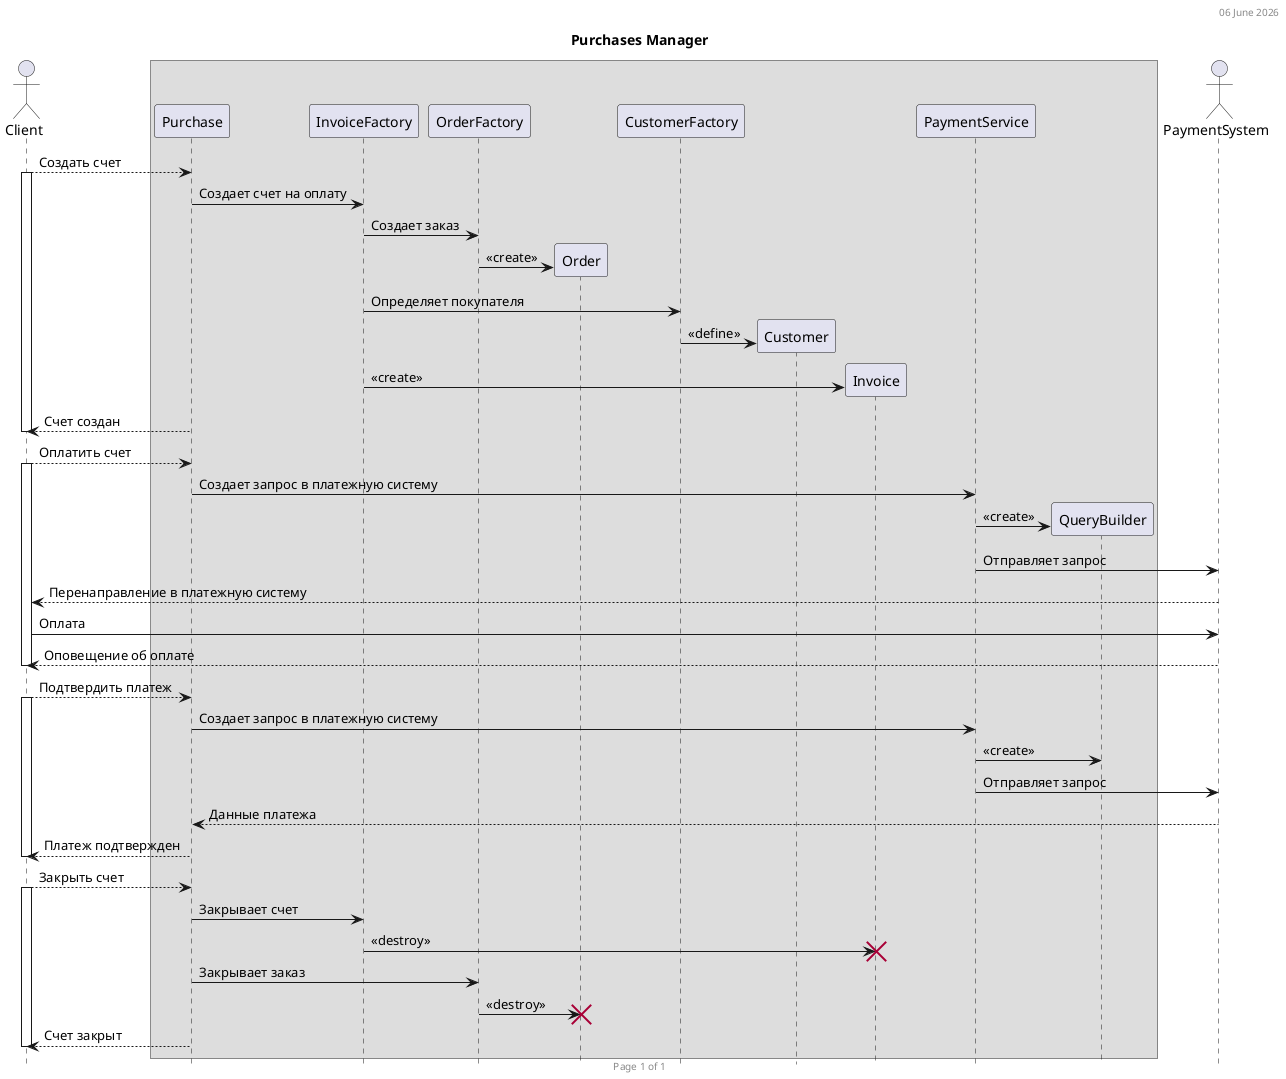 @startuml
'https://plantuml.com/sequence-diagram

header %date("dd MMMM YYYY")
footer Page %page% of %lastpage%
hide footbox

title Purchases Manager

actor Client
box
participant Purchase
participant InvoiceFactory
participant OrderFactory
participant Order
participant CustomerFactory
participant Customer
participant Invoice
participant PaymentService
participant QueryBuilder
end box
actor PaymentSystem

Client --> Purchase: Создать счет
activate Client
Purchase -> InvoiceFactory: Создает счет на оплату
InvoiceFactory -> OrderFactory: Создает заказ
create Order
OrderFactory -> Order: <<create>>
InvoiceFactory -> CustomerFactory: Определяет покупателя
create Customer
CustomerFactory -> Customer: <<define>>
create Invoice
InvoiceFactory -> Invoice: <<create>>
Client <-- Purchase: Счет создан
deactivate Client

Client --> Purchase: Оплатить счет
activate Client
Purchase -> PaymentService: Создает запрос в платежную систему
create QueryBuilder
PaymentService -> QueryBuilder: <<create>>
PaymentService -> PaymentSystem: Отправляет запрос
PaymentSystem --> Client: Перенаправление в платежную систему
Client -> PaymentSystem: Оплата
Client <-- PaymentSystem: Оповещение об оплате
deactivate Client

'newpage

Client --> Purchase: Подтвердить платеж
activate Client
Purchase -> PaymentService: Создает запрос в платежную систему
PaymentService -> QueryBuilder: <<create>>
PaymentService -> PaymentSystem: Отправляет запрос
Purchase <-- PaymentSystem: Данные платежа
Purchase --> Client: Платеж подтвержден
deactivate Client

Client --> Purchase: Закрыть счет
activate Client
Purchase -> InvoiceFactory: Закрывает счет
InvoiceFactory -> Invoice: <<destroy>>
destroy Invoice
Purchase -> OrderFactory: Закрывает заказ
OrderFactory -> Order: <<destroy>>
destroy Order
Client <-- Purchase: Счет закрыт
deactivate Client
@enduml